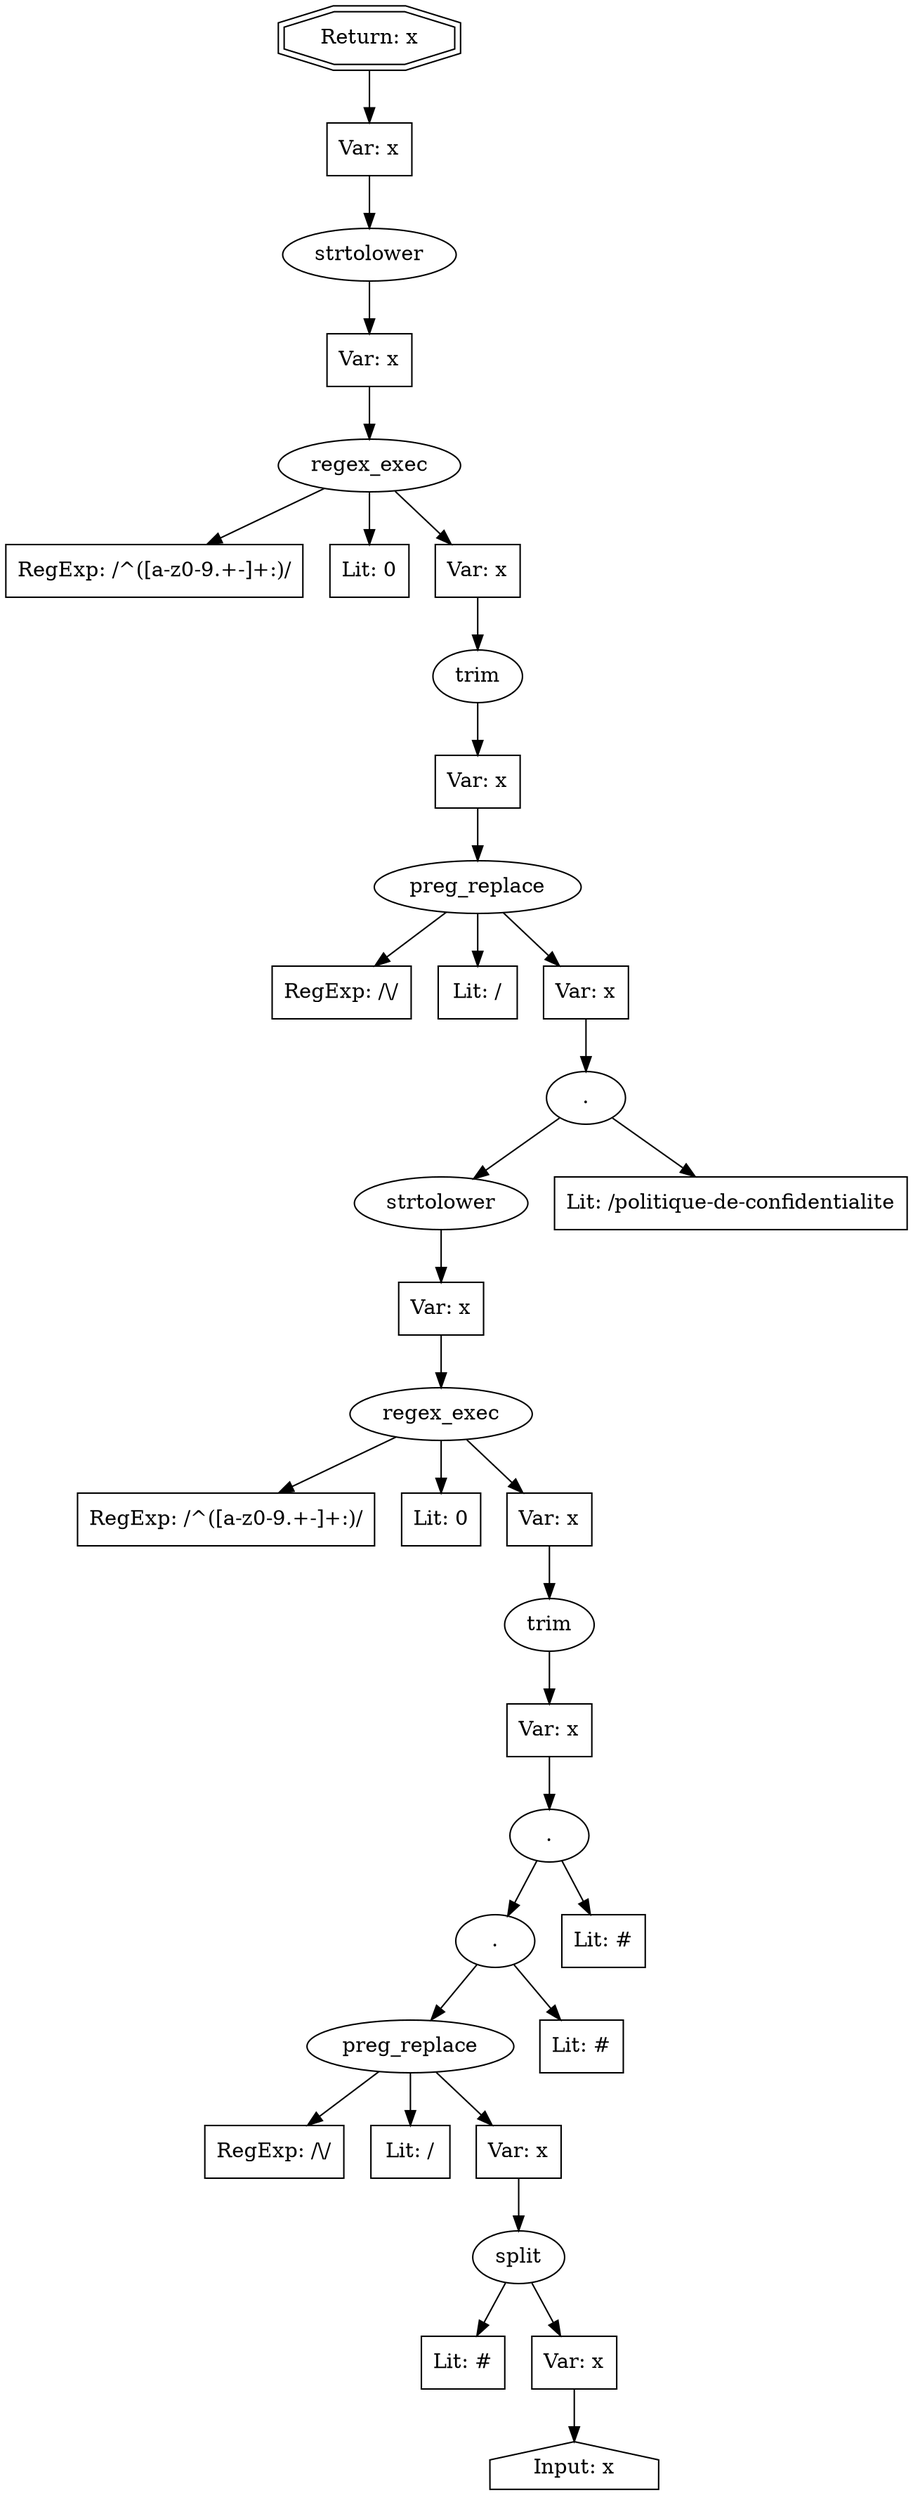 // Finding: 5107a02f-4fd0-4f33-b876-cd0b7f906fa6
// Finding.url: https://immobilier.example93.com/##"></iframe></style></script></object></embed></textarea><img src=x onerror=taintfoxLog('53337b236f194bfdb851d6408ab684c8')><!--/*
// Finding.parentloc: https://immobilier.example93.com/##"></iframe></style></script></object></embed></textarea><img src=x onerror=taintfoxLog('53337b236f194bfdb851d6408ab684c8')><!--/*
// Finding.domain: immobilier.example93.com
// Finding.base_domain: example93.com
// Finding.source: location.href
// Finding.sink: innerHTML
// Sanitizer.score: 2
// Sanitizer.name: require<[1166]</a.prototype.parse
// Sanitizer.location: https://res.example94.com/cacheForever/3476e62a0397c9bf71e730604c68cc1849fed3ff/commonModern.js - require<[1166]</a.prototype.parse:1:3232025
// Finding.begin: 319
// Finding.end: 325
// Finding.original_uuid: 27b52369-569b-4daf-bee6-5fbec641b4b7
// Finding.TwentyFiveMillionFlowsId: 1290833913
// Finding.script: https://res.example94.com/cacheForever/3476e62a0397c9bf71e730604c68cc1849fed3ff/commonModern.js
// Finding.line: 1
// Exploit.uuid: 53337b23-6f19-4bfd-b851-d6408ab684c8
// Exploit.success: false
// Exploit.status: validated
// Exploit.method: C
// Exploit.type: html
// Exploit.token: attribute
// Exploit.content: href
// Exploit.quote_type: "
// Exploit.tag: a
// Exploit.break_out: #"></iframe></style></script></object></embed></textarea><img src=x onerror=
// Exploit.break_in: ><!--/*
// Exploit.payload: #"></iframe></style></script></object></embed></textarea><img src=x onerror=taintfoxLog(1)><!--/*
// Exploit.begin_taint_url: 0
// Exploit.end_taint_url: 6
// Exploit.replace_begin_url: 30
// Exploit.replace_end_url: 30
// Exploit.replace_begin_param: 325
// Exploit.replace_end_param: 325
// Issues.LargestEncodeAttrStringChain: 0
// Issues.LargestTextFragmentEncodeChainLength: 0
// Issues.HasApproximation: false
// Issues.HasMissingImplementation: false
// Issues.HasInfiniteRegexWithFunctionReplacer: false
// Issues.MergedSplitAndJoins: false
// Issues.HasUrlInRhsOfReplace: false
// Issues.HasUrlInLhsOfReplace: false
// Issues.HasCookieValueInLhsOfreplace: false
// Issues.HasCookieValueInRhsOfreplace: false
// Issues.HasCookieValueInMatchPattern: false
// Issues.HasCookieValueInExecPattern: false
// Issues.RemovedLRConcats: true
// Issues.RemovedReplaceArtifacts: false
// Issues.HasUrlInMatchPattern: false
// Issues.HasUrlInExecPattern: false
// Issues.RemovedNOPreplaces: false
// Issues.Known_sanitizer: false
// DepGraph.hash: 1383139380
// DepGraph.sanitizer_hash: -1109424718
// Removed LR concats 
digraph cfg {
n0 [shape=house, label="Input: x"];
n1 [shape=ellipse, label="split"];
n2 [shape=box, label="Lit: #"];
n3 [shape=box, label="Var: x"];
n4 [shape=ellipse, label="preg_replace"];
n5 [shape=box, label="RegExp: /\\/"];
n6 [shape=box, label="Lit: /"];
n7 [shape=box, label="Var: x"];
n8 [shape=ellipse, label="."];
n9 [shape=box, label="Lit: #"];
n10 [shape=ellipse, label="."];
n11 [shape=box, label="Lit: #"];
n12 [shape=ellipse, label="trim"];
n13 [shape=box, label="Var: x"];
n14 [shape=ellipse, label="regex_exec"];
n15 [shape=box, label="RegExp: /^([a-z0-9.+-]+:)/"];
n16 [shape=box, label="Lit: 0"];
n17 [shape=box, label="Var: x"];
n18 [shape=ellipse, label="strtolower"];
n19 [shape=box, label="Var: x"];
n20 [shape=ellipse, label="."];
n21 [shape=box, label="Lit: /politique-de-confidentialite"];
n22 [shape=ellipse, label="preg_replace"];
n23 [shape=box, label="RegExp: /\\/"];
n24 [shape=box, label="Lit: /"];
n25 [shape=box, label="Var: x"];
n26 [shape=ellipse, label="trim"];
n27 [shape=box, label="Var: x"];
n28 [shape=ellipse, label="regex_exec"];
n29 [shape=box, label="RegExp: /^([a-z0-9.+-]+:)/"];
n30 [shape=box, label="Lit: 0"];
n31 [shape=box, label="Var: x"];
n32 [shape=ellipse, label="strtolower"];
n33 [shape=box, label="Var: x"];
n34 [shape=box, label="Var: x"];
n35 [shape=doubleoctagon, label="Return: x"];
n3 -> n0;
n1 -> n2;
n1 -> n3;
n7 -> n1;
n4 -> n5;
n4 -> n6;
n4 -> n7;
n8 -> n9;
n8 -> n4;
n10 -> n8;
n10 -> n11;
n13 -> n10;
n12 -> n13;
n17 -> n12;
n14 -> n15;
n14 -> n16;
n14 -> n17;
n19 -> n14;
n18 -> n19;
n20 -> n18;
n20 -> n21;
n25 -> n20;
n22 -> n23;
n22 -> n24;
n22 -> n25;
n27 -> n22;
n26 -> n27;
n31 -> n26;
n28 -> n29;
n28 -> n30;
n28 -> n31;
n33 -> n28;
n32 -> n33;
n34 -> n32;
n35 -> n34;
}